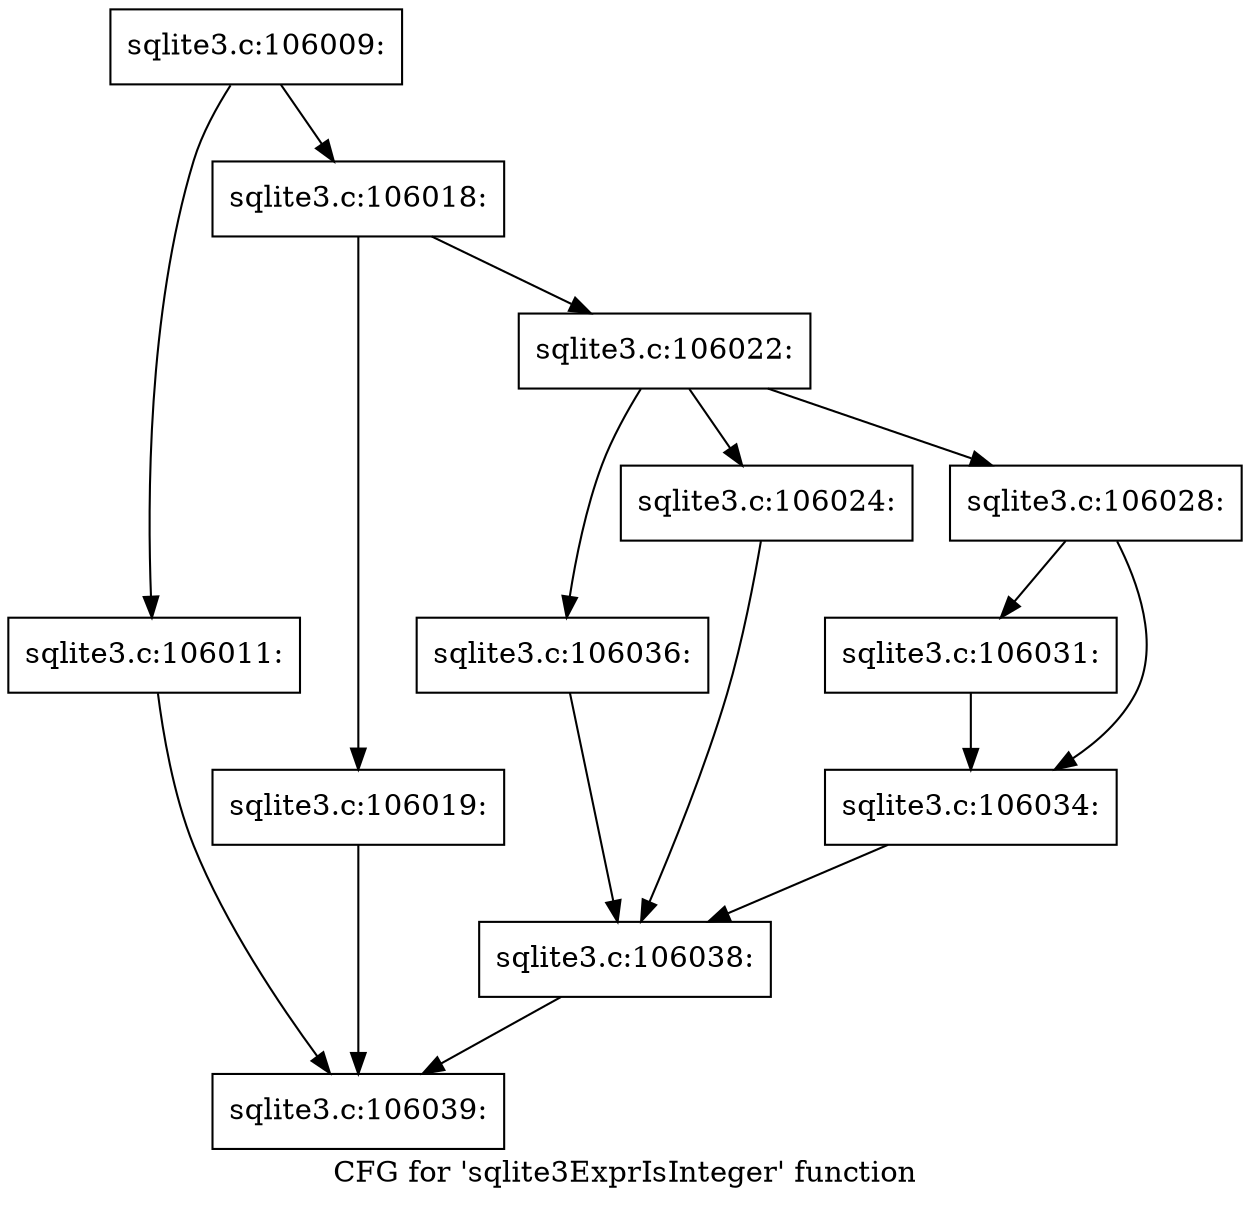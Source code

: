 digraph "CFG for 'sqlite3ExprIsInteger' function" {
	label="CFG for 'sqlite3ExprIsInteger' function";

	Node0x55c0f903a7d0 [shape=record,label="{sqlite3.c:106009:}"];
	Node0x55c0f903a7d0 -> Node0x55c0f903f030;
	Node0x55c0f903a7d0 -> Node0x55c0f903f080;
	Node0x55c0f903f030 [shape=record,label="{sqlite3.c:106011:}"];
	Node0x55c0f903f030 -> Node0x55c0f903a950;
	Node0x55c0f903f080 [shape=record,label="{sqlite3.c:106018:}"];
	Node0x55c0f903f080 -> Node0x55c0f903f400;
	Node0x55c0f903f080 -> Node0x55c0f903f450;
	Node0x55c0f903f400 [shape=record,label="{sqlite3.c:106019:}"];
	Node0x55c0f903f400 -> Node0x55c0f903a950;
	Node0x55c0f903f450 [shape=record,label="{sqlite3.c:106022:}"];
	Node0x55c0f903f450 -> Node0x55c0f9040250;
	Node0x55c0f903f450 -> Node0x55c0f9040630;
	Node0x55c0f903f450 -> Node0x55c0f9040c70;
	Node0x55c0f9040630 [shape=record,label="{sqlite3.c:106024:}"];
	Node0x55c0f9040630 -> Node0x55c0f903ff90;
	Node0x55c0f9040c70 [shape=record,label="{sqlite3.c:106028:}"];
	Node0x55c0f9040c70 -> Node0x55c0f9041180;
	Node0x55c0f9040c70 -> Node0x55c0f90411d0;
	Node0x55c0f9041180 [shape=record,label="{sqlite3.c:106031:}"];
	Node0x55c0f9041180 -> Node0x55c0f90411d0;
	Node0x55c0f90411d0 [shape=record,label="{sqlite3.c:106034:}"];
	Node0x55c0f90411d0 -> Node0x55c0f903ff90;
	Node0x55c0f9040250 [shape=record,label="{sqlite3.c:106036:}"];
	Node0x55c0f9040250 -> Node0x55c0f903ff90;
	Node0x55c0f903ff90 [shape=record,label="{sqlite3.c:106038:}"];
	Node0x55c0f903ff90 -> Node0x55c0f903a950;
	Node0x55c0f903a950 [shape=record,label="{sqlite3.c:106039:}"];
}
